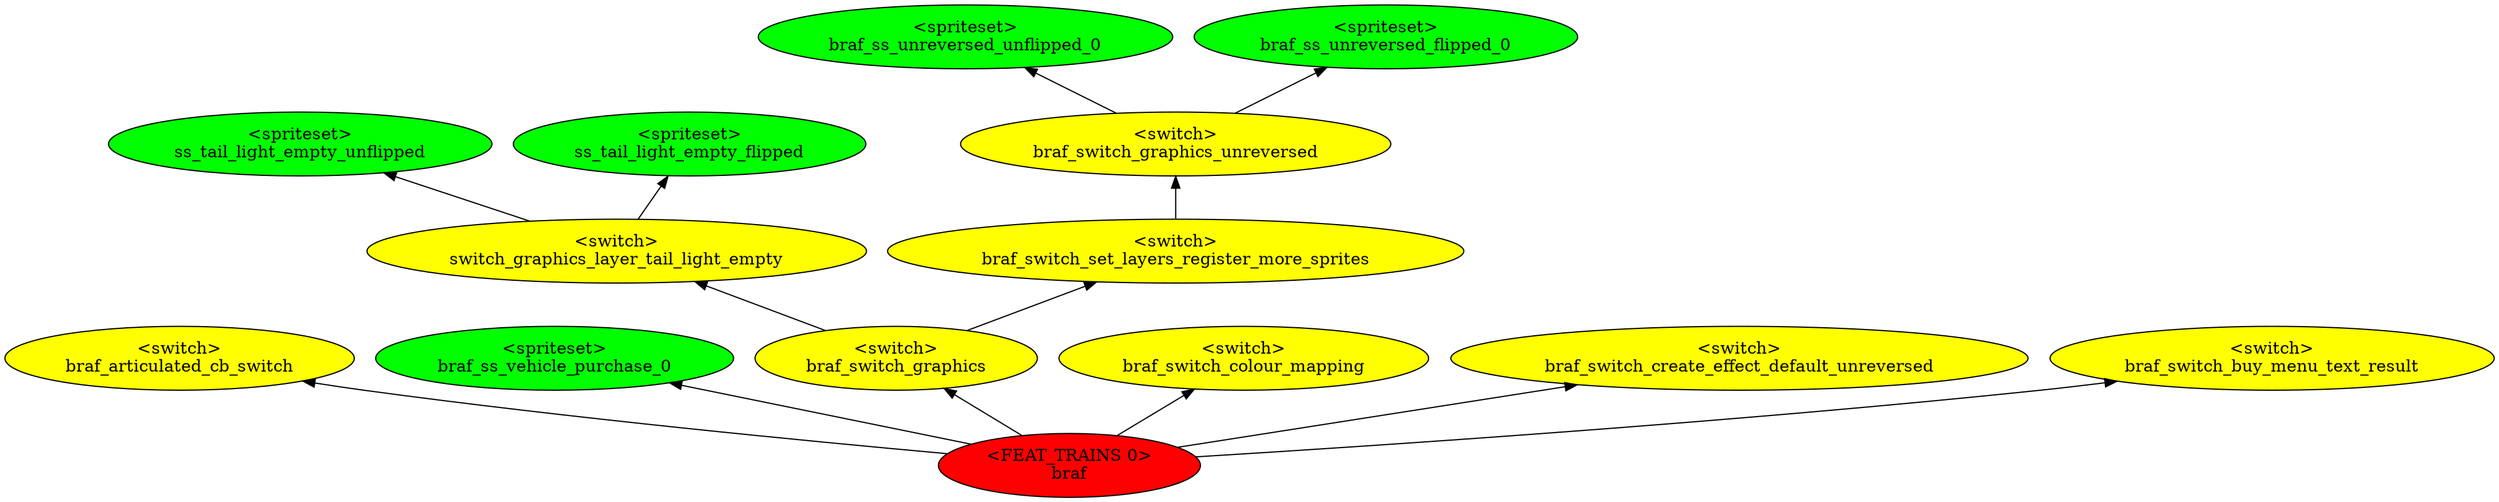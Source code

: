 digraph {
rankdir="BT"
ss_tail_light_empty_unflipped [fillcolor=green style="filled" label="<spriteset>\nss_tail_light_empty_unflipped"]
ss_tail_light_empty_flipped [fillcolor=green style="filled" label="<spriteset>\nss_tail_light_empty_flipped"]
switch_graphics_layer_tail_light_empty [fillcolor=yellow style="filled" label="<switch>\nswitch_graphics_layer_tail_light_empty"]
braf_articulated_cb_switch [fillcolor=yellow style="filled" label="<switch>\nbraf_articulated_cb_switch"]
braf_ss_unreversed_unflipped_0 [fillcolor=green style="filled" label="<spriteset>\nbraf_ss_unreversed_unflipped_0"]
braf_ss_unreversed_flipped_0 [fillcolor=green style="filled" label="<spriteset>\nbraf_ss_unreversed_flipped_0"]
braf_switch_graphics_unreversed [fillcolor=yellow style="filled" label="<switch>\nbraf_switch_graphics_unreversed"]
braf_ss_vehicle_purchase_0 [fillcolor=green style="filled" label="<spriteset>\nbraf_ss_vehicle_purchase_0"]
braf_switch_set_layers_register_more_sprites [fillcolor=yellow style="filled" label="<switch>\nbraf_switch_set_layers_register_more_sprites"]
braf_switch_graphics [fillcolor=yellow style="filled" label="<switch>\nbraf_switch_graphics"]
braf_switch_colour_mapping [fillcolor=yellow style="filled" label="<switch>\nbraf_switch_colour_mapping"]
braf_switch_create_effect_default_unreversed [fillcolor=yellow style="filled" label="<switch>\nbraf_switch_create_effect_default_unreversed"]
braf_switch_buy_menu_text_result [fillcolor=yellow style="filled" label="<switch>\nbraf_switch_buy_menu_text_result"]
braf [fillcolor=red style="filled" label="<FEAT_TRAINS 0>\nbraf"]
braf_switch_graphics->braf_switch_set_layers_register_more_sprites
braf_switch_graphics_unreversed->braf_ss_unreversed_flipped_0
switch_graphics_layer_tail_light_empty->ss_tail_light_empty_flipped
braf->braf_switch_colour_mapping
braf->braf_switch_buy_menu_text_result
braf->braf_switch_graphics
switch_graphics_layer_tail_light_empty->ss_tail_light_empty_unflipped
braf_switch_graphics_unreversed->braf_ss_unreversed_unflipped_0
braf_switch_graphics->switch_graphics_layer_tail_light_empty
braf->braf_ss_vehicle_purchase_0
braf->braf_articulated_cb_switch
braf_switch_set_layers_register_more_sprites->braf_switch_graphics_unreversed
braf->braf_switch_create_effect_default_unreversed
}
